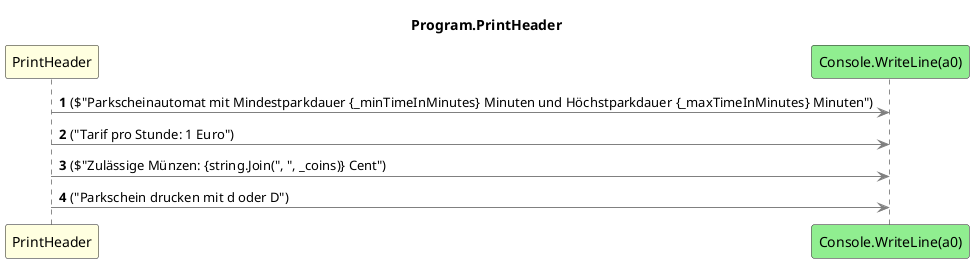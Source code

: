 @startuml Program.PrintHeader
title Program.PrintHeader
participant "PrintHeader" as PrintHeader #LightYellow
participant "Console.WriteLine(a0)" as Console_WriteLine_a0 #LightGreen
autonumber
PrintHeader -[#grey]> Console_WriteLine_a0 : ($"Parkscheinautomat mit Mindestparkdauer {_minTimeInMinutes} Minuten und Höchstparkdauer {_maxTimeInMinutes} Minuten")
PrintHeader -[#grey]> Console_WriteLine_a0 : ("Tarif pro Stunde: 1 Euro")
PrintHeader -[#grey]> Console_WriteLine_a0 : ($"Zulässige Münzen: {string.Join(", ", _coins)} Cent")
PrintHeader -[#grey]> Console_WriteLine_a0 : ("Parkschein drucken mit d oder D")
@enduml

